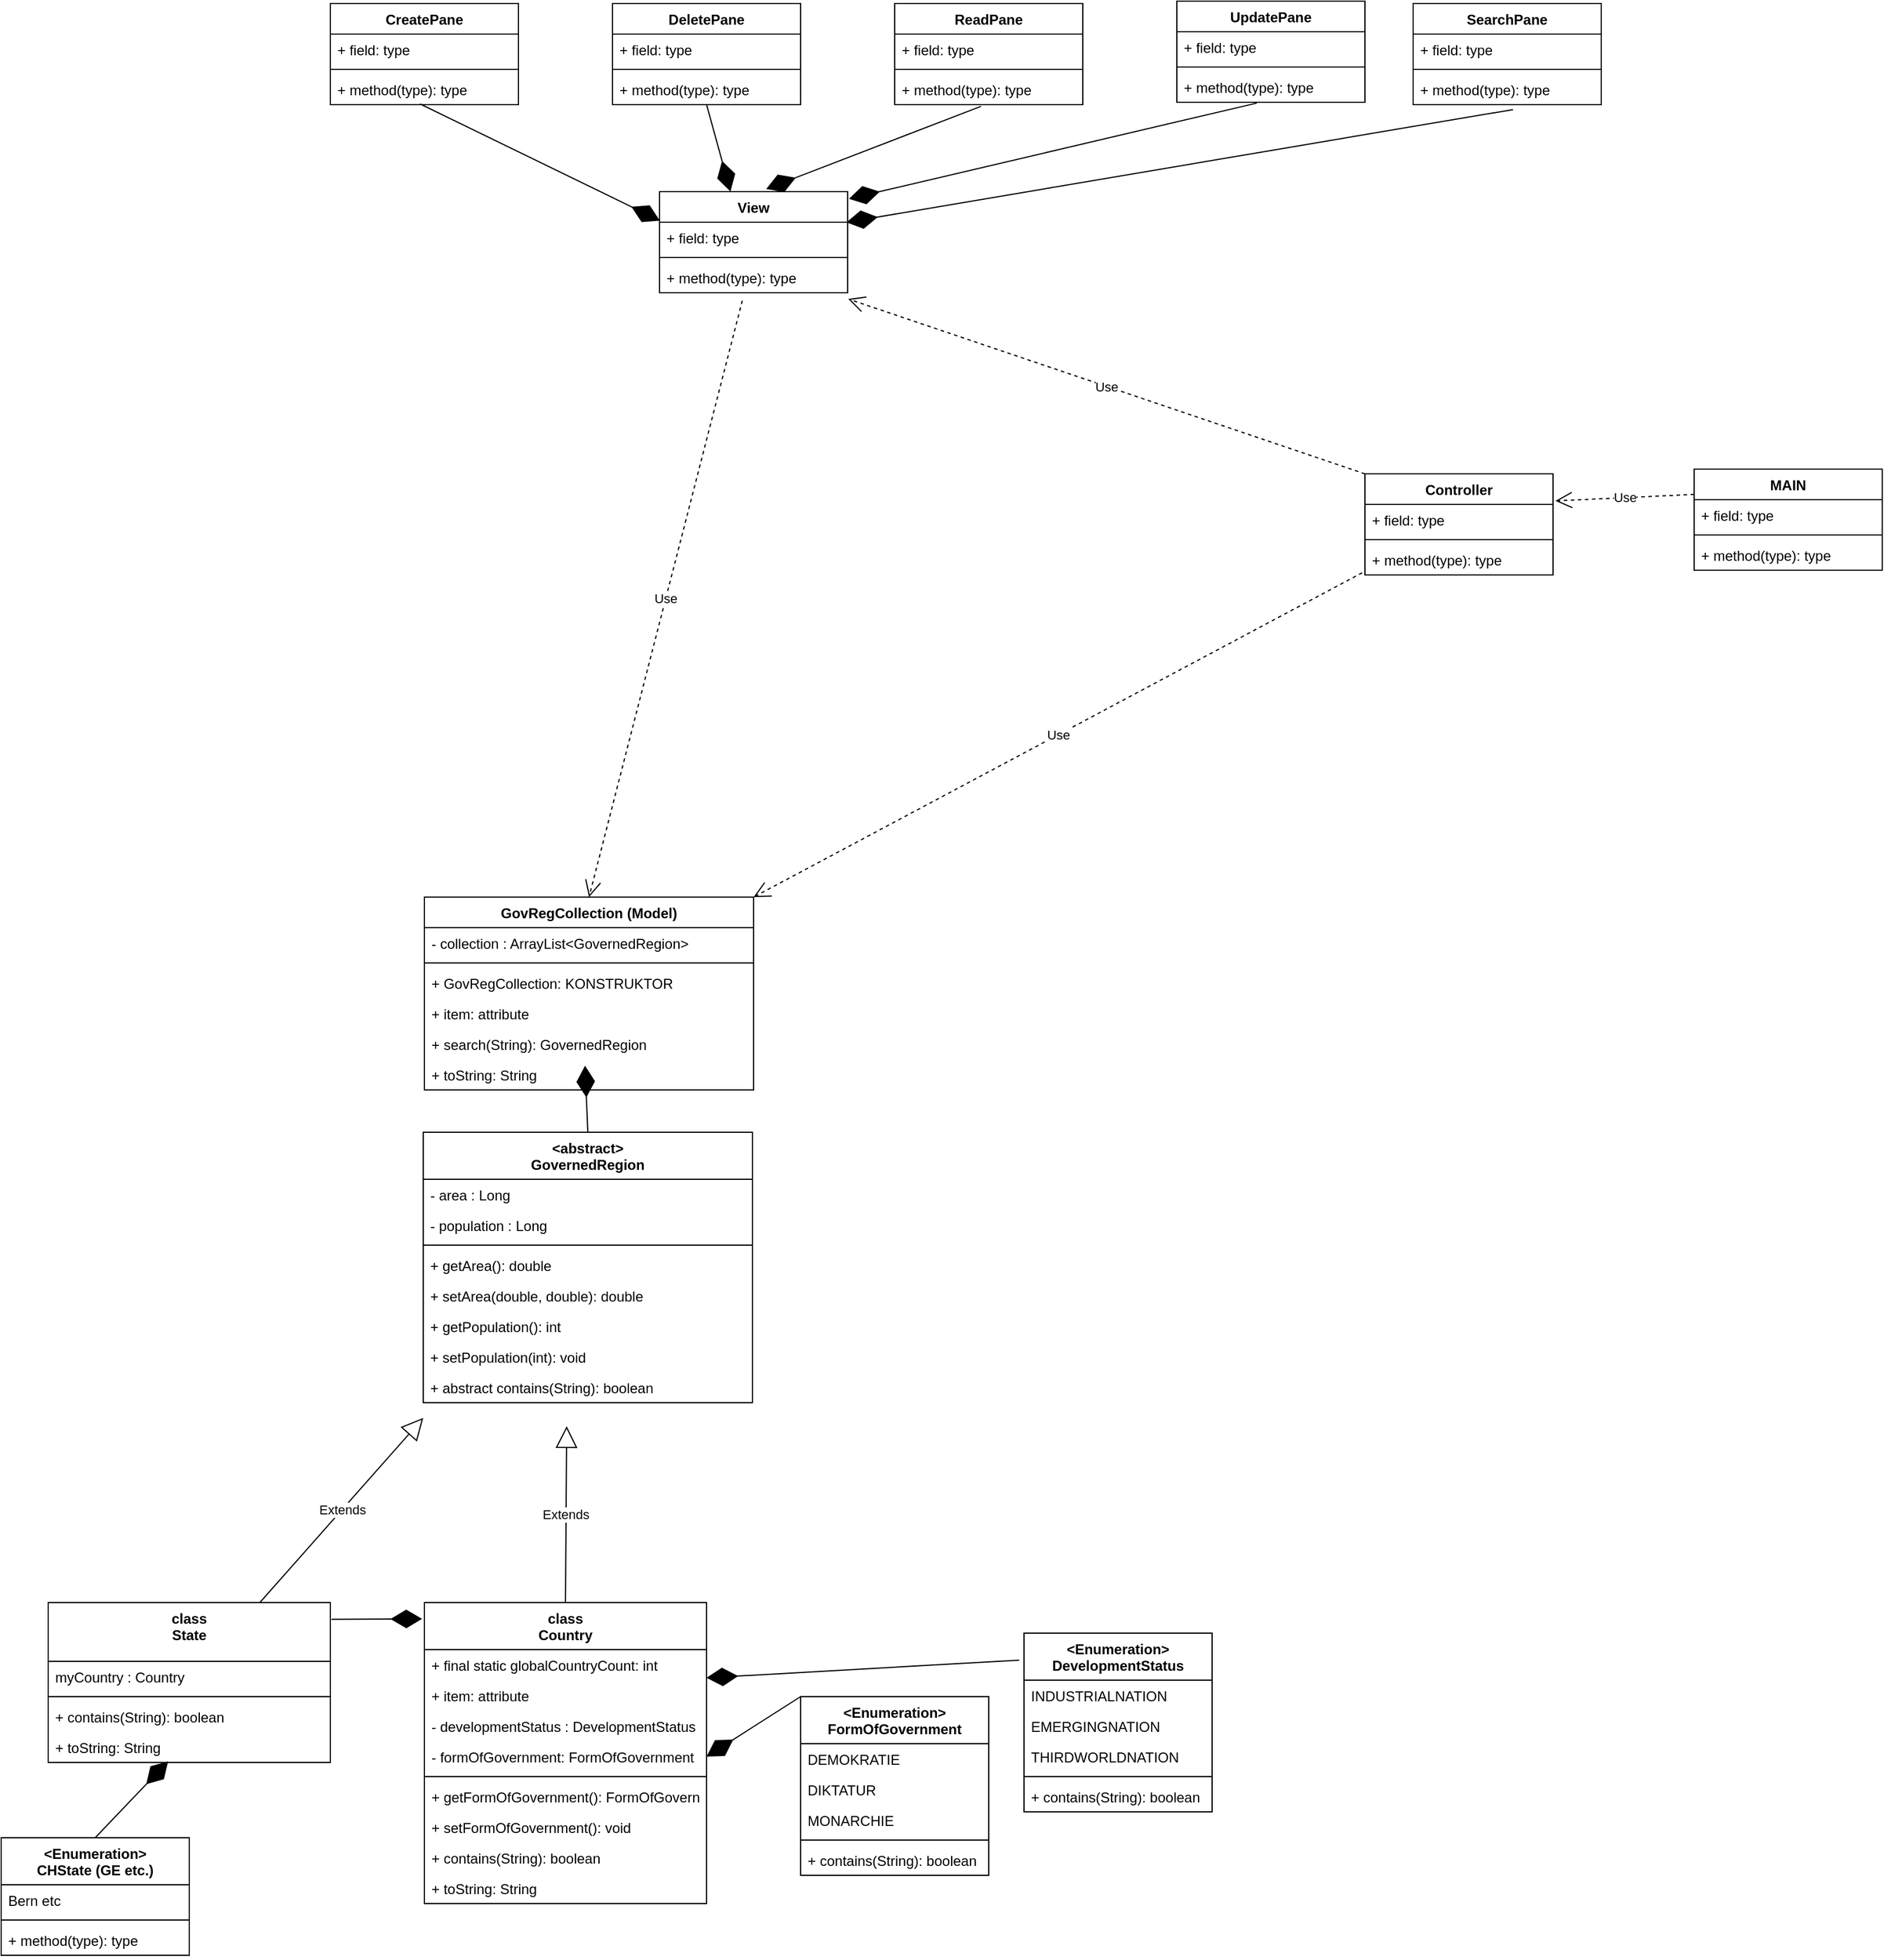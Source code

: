 <mxfile version="13.7.9" type="device" pages="2"><diagram id="H8OcEpr4eDoZcg1kyvLz" name="Page-1"><mxGraphModel dx="1551" dy="2320" grid="1" gridSize="10" guides="1" tooltips="1" connect="1" arrows="1" fold="1" page="1" pageScale="1" pageWidth="827" pageHeight="1169" math="0" shadow="0"><root><mxCell id="0"/><mxCell id="1" parent="0"/><mxCell id="SK5qnF1IGo1dJ5Q3ZzqB-13" value="" style="endArrow=diamondThin;endFill=1;endSize=24;html=1;exitX=0;exitY=0;exitDx=0;exitDy=0;entryX=1;entryY=0.5;entryDx=0;entryDy=0;" parent="1" source="SK5qnF1IGo1dJ5Q3ZzqB-9" target="SK5qnF1IGo1dJ5Q3ZzqB-22" edge="1"><mxGeometry width="160" relative="1" as="geometry"><mxPoint x="319" y="63" as="sourcePoint"/><mxPoint x="398" y="61" as="targetPoint"/></mxGeometry></mxCell><mxCell id="SK5qnF1IGo1dJ5Q3ZzqB-29" value="" style="endArrow=diamondThin;endFill=1;endSize=24;html=1;exitX=1.004;exitY=0.105;exitDx=0;exitDy=0;exitPerimeter=0;entryX=-0.008;entryY=0.054;entryDx=0;entryDy=0;entryPerimeter=0;" parent="1" source="SK5qnF1IGo1dJ5Q3ZzqB-30" target="SK5qnF1IGo1dJ5Q3ZzqB-24" edge="1"><mxGeometry width="160" relative="1" as="geometry"><mxPoint x="279" y="590" as="sourcePoint"/><mxPoint x="397" y="450" as="targetPoint"/></mxGeometry></mxCell><mxCell id="qWM3okM2QRYmUSOvXpsV-64" value="SearchPane" style="swimlane;fontStyle=1;align=center;verticalAlign=top;childLayout=stackLayout;horizontal=1;startSize=26;horizontalStack=0;resizeParent=1;resizeParentMax=0;resizeLast=0;collapsible=1;marginBottom=0;" parent="1" vertex="1"><mxGeometry x="1241" y="-920" width="160" height="86" as="geometry"/></mxCell><mxCell id="qWM3okM2QRYmUSOvXpsV-65" value="+ field: type" style="text;strokeColor=none;fillColor=none;align=left;verticalAlign=top;spacingLeft=4;spacingRight=4;overflow=hidden;rotatable=0;points=[[0,0.5],[1,0.5]];portConstraint=eastwest;" parent="qWM3okM2QRYmUSOvXpsV-64" vertex="1"><mxGeometry y="26" width="160" height="26" as="geometry"/></mxCell><mxCell id="qWM3okM2QRYmUSOvXpsV-66" value="" style="line;strokeWidth=1;fillColor=none;align=left;verticalAlign=middle;spacingTop=-1;spacingLeft=3;spacingRight=3;rotatable=0;labelPosition=right;points=[];portConstraint=eastwest;" parent="qWM3okM2QRYmUSOvXpsV-64" vertex="1"><mxGeometry y="52" width="160" height="8" as="geometry"/></mxCell><mxCell id="qWM3okM2QRYmUSOvXpsV-67" value="+ method(type): type" style="text;strokeColor=none;fillColor=none;align=left;verticalAlign=top;spacingLeft=4;spacingRight=4;overflow=hidden;rotatable=0;points=[[0,0.5],[1,0.5]];portConstraint=eastwest;" parent="qWM3okM2QRYmUSOvXpsV-64" vertex="1"><mxGeometry y="60" width="160" height="26" as="geometry"/></mxCell><mxCell id="qWM3okM2QRYmUSOvXpsV-7" value="" style="endArrow=diamondThin;endFill=1;endSize=24;html=1;exitX=-0.025;exitY=0.151;exitDx=0;exitDy=0;exitPerimeter=0;entryX=1;entryY=0.25;entryDx=0;entryDy=0;" parent="1" source="qWM3okM2QRYmUSOvXpsV-1" target="SK5qnF1IGo1dJ5Q3ZzqB-24" edge="1"><mxGeometry width="160" relative="1" as="geometry"><mxPoint x="330.6" y="69.76" as="sourcePoint"/><mxPoint x="408" y="71" as="targetPoint"/></mxGeometry></mxCell><mxCell id="qWM3okM2QRYmUSOvXpsV-14" value="GovRegCollection (Model)" style="swimlane;fontStyle=1;align=center;verticalAlign=top;childLayout=stackLayout;horizontal=1;startSize=26;horizontalStack=0;resizeParent=1;resizeParentMax=0;resizeLast=0;collapsible=1;marginBottom=0;" parent="1" vertex="1"><mxGeometry x="400" y="-160" width="280" height="164" as="geometry"/></mxCell><mxCell id="qWM3okM2QRYmUSOvXpsV-15" value="- collection : ArrayList&lt;GovernedRegion&gt;" style="text;strokeColor=none;fillColor=none;align=left;verticalAlign=top;spacingLeft=4;spacingRight=4;overflow=hidden;rotatable=0;points=[[0,0.5],[1,0.5]];portConstraint=eastwest;" parent="qWM3okM2QRYmUSOvXpsV-14" vertex="1"><mxGeometry y="26" width="280" height="26" as="geometry"/></mxCell><mxCell id="qWM3okM2QRYmUSOvXpsV-16" value="" style="line;strokeWidth=1;fillColor=none;align=left;verticalAlign=middle;spacingTop=-1;spacingLeft=3;spacingRight=3;rotatable=0;labelPosition=right;points=[];portConstraint=eastwest;" parent="qWM3okM2QRYmUSOvXpsV-14" vertex="1"><mxGeometry y="52" width="280" height="8" as="geometry"/></mxCell><mxCell id="kvh-QVBoy5xvpqhIQnEI-4" value="+ GovRegCollection: KONSTRUKTOR" style="text;strokeColor=none;fillColor=none;align=left;verticalAlign=top;spacingLeft=4;spacingRight=4;overflow=hidden;rotatable=0;points=[[0,0.5],[1,0.5]];portConstraint=eastwest;" vertex="1" parent="qWM3okM2QRYmUSOvXpsV-14"><mxGeometry y="60" width="280" height="26" as="geometry"/></mxCell><mxCell id="kvh-QVBoy5xvpqhIQnEI-3" value="+ item: attribute" style="text;strokeColor=none;fillColor=none;align=left;verticalAlign=top;spacingLeft=4;spacingRight=4;overflow=hidden;rotatable=0;points=[[0,0.5],[1,0.5]];portConstraint=eastwest;" vertex="1" parent="qWM3okM2QRYmUSOvXpsV-14"><mxGeometry y="86" width="280" height="26" as="geometry"/></mxCell><mxCell id="qWM3okM2QRYmUSOvXpsV-17" value="+ search(String): GovernedRegion" style="text;strokeColor=none;fillColor=none;align=left;verticalAlign=top;spacingLeft=4;spacingRight=4;overflow=hidden;rotatable=0;points=[[0,0.5],[1,0.5]];portConstraint=eastwest;" parent="qWM3okM2QRYmUSOvXpsV-14" vertex="1"><mxGeometry y="112" width="280" height="26" as="geometry"/></mxCell><mxCell id="kvh-QVBoy5xvpqhIQnEI-2" value="+ toString: String" style="text;strokeColor=none;fillColor=none;align=left;verticalAlign=top;spacingLeft=4;spacingRight=4;overflow=hidden;rotatable=0;points=[[0,0.5],[1,0.5]];portConstraint=eastwest;" vertex="1" parent="qWM3okM2QRYmUSOvXpsV-14"><mxGeometry y="138" width="280" height="26" as="geometry"/></mxCell><mxCell id="qWM3okM2QRYmUSOvXpsV-19" value="Controller" style="swimlane;fontStyle=1;align=center;verticalAlign=top;childLayout=stackLayout;horizontal=1;startSize=26;horizontalStack=0;resizeParent=1;resizeParentMax=0;resizeLast=0;collapsible=1;marginBottom=0;" parent="1" vertex="1"><mxGeometry x="1200" y="-520" width="160" height="86" as="geometry"/></mxCell><mxCell id="qWM3okM2QRYmUSOvXpsV-20" value="+ field: type" style="text;strokeColor=none;fillColor=none;align=left;verticalAlign=top;spacingLeft=4;spacingRight=4;overflow=hidden;rotatable=0;points=[[0,0.5],[1,0.5]];portConstraint=eastwest;" parent="qWM3okM2QRYmUSOvXpsV-19" vertex="1"><mxGeometry y="26" width="160" height="26" as="geometry"/></mxCell><mxCell id="qWM3okM2QRYmUSOvXpsV-21" value="" style="line;strokeWidth=1;fillColor=none;align=left;verticalAlign=middle;spacingTop=-1;spacingLeft=3;spacingRight=3;rotatable=0;labelPosition=right;points=[];portConstraint=eastwest;" parent="qWM3okM2QRYmUSOvXpsV-19" vertex="1"><mxGeometry y="52" width="160" height="8" as="geometry"/></mxCell><mxCell id="qWM3okM2QRYmUSOvXpsV-22" value="+ method(type): type" style="text;strokeColor=none;fillColor=none;align=left;verticalAlign=top;spacingLeft=4;spacingRight=4;overflow=hidden;rotatable=0;points=[[0,0.5],[1,0.5]];portConstraint=eastwest;" parent="qWM3okM2QRYmUSOvXpsV-19" vertex="1"><mxGeometry y="60" width="160" height="26" as="geometry"/></mxCell><mxCell id="qWM3okM2QRYmUSOvXpsV-23" value="View" style="swimlane;fontStyle=1;align=center;verticalAlign=top;childLayout=stackLayout;horizontal=1;startSize=26;horizontalStack=0;resizeParent=1;resizeParentMax=0;resizeLast=0;collapsible=1;marginBottom=0;" parent="1" vertex="1"><mxGeometry x="600" y="-760" width="160" height="86" as="geometry"/></mxCell><mxCell id="qWM3okM2QRYmUSOvXpsV-24" value="+ field: type" style="text;strokeColor=none;fillColor=none;align=left;verticalAlign=top;spacingLeft=4;spacingRight=4;overflow=hidden;rotatable=0;points=[[0,0.5],[1,0.5]];portConstraint=eastwest;" parent="qWM3okM2QRYmUSOvXpsV-23" vertex="1"><mxGeometry y="26" width="160" height="26" as="geometry"/></mxCell><mxCell id="qWM3okM2QRYmUSOvXpsV-25" value="" style="line;strokeWidth=1;fillColor=none;align=left;verticalAlign=middle;spacingTop=-1;spacingLeft=3;spacingRight=3;rotatable=0;labelPosition=right;points=[];portConstraint=eastwest;" parent="qWM3okM2QRYmUSOvXpsV-23" vertex="1"><mxGeometry y="52" width="160" height="8" as="geometry"/></mxCell><mxCell id="qWM3okM2QRYmUSOvXpsV-26" value="+ method(type): type" style="text;strokeColor=none;fillColor=none;align=left;verticalAlign=top;spacingLeft=4;spacingRight=4;overflow=hidden;rotatable=0;points=[[0,0.5],[1,0.5]];portConstraint=eastwest;" parent="qWM3okM2QRYmUSOvXpsV-23" vertex="1"><mxGeometry y="60" width="160" height="26" as="geometry"/></mxCell><mxCell id="qWM3okM2QRYmUSOvXpsV-27" value="CreatePane" style="swimlane;fontStyle=1;align=center;verticalAlign=top;childLayout=stackLayout;horizontal=1;startSize=26;horizontalStack=0;resizeParent=1;resizeParentMax=0;resizeLast=0;collapsible=1;marginBottom=0;" parent="1" vertex="1"><mxGeometry x="320" y="-920" width="160" height="86" as="geometry"/></mxCell><mxCell id="qWM3okM2QRYmUSOvXpsV-28" value="+ field: type" style="text;strokeColor=none;fillColor=none;align=left;verticalAlign=top;spacingLeft=4;spacingRight=4;overflow=hidden;rotatable=0;points=[[0,0.5],[1,0.5]];portConstraint=eastwest;" parent="qWM3okM2QRYmUSOvXpsV-27" vertex="1"><mxGeometry y="26" width="160" height="26" as="geometry"/></mxCell><mxCell id="qWM3okM2QRYmUSOvXpsV-29" value="" style="line;strokeWidth=1;fillColor=none;align=left;verticalAlign=middle;spacingTop=-1;spacingLeft=3;spacingRight=3;rotatable=0;labelPosition=right;points=[];portConstraint=eastwest;" parent="qWM3okM2QRYmUSOvXpsV-27" vertex="1"><mxGeometry y="52" width="160" height="8" as="geometry"/></mxCell><mxCell id="qWM3okM2QRYmUSOvXpsV-30" value="+ method(type): type" style="text;strokeColor=none;fillColor=none;align=left;verticalAlign=top;spacingLeft=4;spacingRight=4;overflow=hidden;rotatable=0;points=[[0,0.5],[1,0.5]];portConstraint=eastwest;" parent="qWM3okM2QRYmUSOvXpsV-27" vertex="1"><mxGeometry y="60" width="160" height="26" as="geometry"/></mxCell><mxCell id="qWM3okM2QRYmUSOvXpsV-31" value="DeletePane" style="swimlane;fontStyle=1;align=center;verticalAlign=top;childLayout=stackLayout;horizontal=1;startSize=26;horizontalStack=0;resizeParent=1;resizeParentMax=0;resizeLast=0;collapsible=1;marginBottom=0;" parent="1" vertex="1"><mxGeometry x="560" y="-920" width="160" height="86" as="geometry"/></mxCell><mxCell id="qWM3okM2QRYmUSOvXpsV-32" value="+ field: type" style="text;strokeColor=none;fillColor=none;align=left;verticalAlign=top;spacingLeft=4;spacingRight=4;overflow=hidden;rotatable=0;points=[[0,0.5],[1,0.5]];portConstraint=eastwest;" parent="qWM3okM2QRYmUSOvXpsV-31" vertex="1"><mxGeometry y="26" width="160" height="26" as="geometry"/></mxCell><mxCell id="qWM3okM2QRYmUSOvXpsV-33" value="" style="line;strokeWidth=1;fillColor=none;align=left;verticalAlign=middle;spacingTop=-1;spacingLeft=3;spacingRight=3;rotatable=0;labelPosition=right;points=[];portConstraint=eastwest;" parent="qWM3okM2QRYmUSOvXpsV-31" vertex="1"><mxGeometry y="52" width="160" height="8" as="geometry"/></mxCell><mxCell id="qWM3okM2QRYmUSOvXpsV-34" value="+ method(type): type" style="text;strokeColor=none;fillColor=none;align=left;verticalAlign=top;spacingLeft=4;spacingRight=4;overflow=hidden;rotatable=0;points=[[0,0.5],[1,0.5]];portConstraint=eastwest;" parent="qWM3okM2QRYmUSOvXpsV-31" vertex="1"><mxGeometry y="60" width="160" height="26" as="geometry"/></mxCell><mxCell id="qWM3okM2QRYmUSOvXpsV-35" value="ReadPane" style="swimlane;fontStyle=1;align=center;verticalAlign=top;childLayout=stackLayout;horizontal=1;startSize=26;horizontalStack=0;resizeParent=1;resizeParentMax=0;resizeLast=0;collapsible=1;marginBottom=0;" parent="1" vertex="1"><mxGeometry x="800" y="-920" width="160" height="86" as="geometry"/></mxCell><mxCell id="qWM3okM2QRYmUSOvXpsV-36" value="+ field: type" style="text;strokeColor=none;fillColor=none;align=left;verticalAlign=top;spacingLeft=4;spacingRight=4;overflow=hidden;rotatable=0;points=[[0,0.5],[1,0.5]];portConstraint=eastwest;" parent="qWM3okM2QRYmUSOvXpsV-35" vertex="1"><mxGeometry y="26" width="160" height="26" as="geometry"/></mxCell><mxCell id="qWM3okM2QRYmUSOvXpsV-37" value="" style="line;strokeWidth=1;fillColor=none;align=left;verticalAlign=middle;spacingTop=-1;spacingLeft=3;spacingRight=3;rotatable=0;labelPosition=right;points=[];portConstraint=eastwest;" parent="qWM3okM2QRYmUSOvXpsV-35" vertex="1"><mxGeometry y="52" width="160" height="8" as="geometry"/></mxCell><mxCell id="qWM3okM2QRYmUSOvXpsV-38" value="+ method(type): type" style="text;strokeColor=none;fillColor=none;align=left;verticalAlign=top;spacingLeft=4;spacingRight=4;overflow=hidden;rotatable=0;points=[[0,0.5],[1,0.5]];portConstraint=eastwest;" parent="qWM3okM2QRYmUSOvXpsV-35" vertex="1"><mxGeometry y="60" width="160" height="26" as="geometry"/></mxCell><mxCell id="qWM3okM2QRYmUSOvXpsV-43" value="UpdatePane" style="swimlane;fontStyle=1;align=center;verticalAlign=top;childLayout=stackLayout;horizontal=1;startSize=26;horizontalStack=0;resizeParent=1;resizeParentMax=0;resizeLast=0;collapsible=1;marginBottom=0;" parent="1" vertex="1"><mxGeometry x="1040" y="-922" width="160" height="86" as="geometry"/></mxCell><mxCell id="qWM3okM2QRYmUSOvXpsV-44" value="+ field: type" style="text;strokeColor=none;fillColor=none;align=left;verticalAlign=top;spacingLeft=4;spacingRight=4;overflow=hidden;rotatable=0;points=[[0,0.5],[1,0.5]];portConstraint=eastwest;" parent="qWM3okM2QRYmUSOvXpsV-43" vertex="1"><mxGeometry y="26" width="160" height="26" as="geometry"/></mxCell><mxCell id="qWM3okM2QRYmUSOvXpsV-45" value="" style="line;strokeWidth=1;fillColor=none;align=left;verticalAlign=middle;spacingTop=-1;spacingLeft=3;spacingRight=3;rotatable=0;labelPosition=right;points=[];portConstraint=eastwest;" parent="qWM3okM2QRYmUSOvXpsV-43" vertex="1"><mxGeometry y="52" width="160" height="8" as="geometry"/></mxCell><mxCell id="qWM3okM2QRYmUSOvXpsV-46" value="+ method(type): type" style="text;strokeColor=none;fillColor=none;align=left;verticalAlign=top;spacingLeft=4;spacingRight=4;overflow=hidden;rotatable=0;points=[[0,0.5],[1,0.5]];portConstraint=eastwest;" parent="qWM3okM2QRYmUSOvXpsV-43" vertex="1"><mxGeometry y="60" width="160" height="26" as="geometry"/></mxCell><mxCell id="qWM3okM2QRYmUSOvXpsV-51" value="Use" style="endArrow=open;endSize=12;dashed=1;html=1;entryX=1.003;entryY=1.203;entryDx=0;entryDy=0;entryPerimeter=0;exitX=0;exitY=0;exitDx=0;exitDy=0;" parent="1" source="qWM3okM2QRYmUSOvXpsV-19" target="qWM3okM2QRYmUSOvXpsV-26" edge="1"><mxGeometry width="160" relative="1" as="geometry"><mxPoint x="670" y="-530" as="sourcePoint"/><mxPoint x="830" y="-530" as="targetPoint"/></mxGeometry></mxCell><mxCell id="qWM3okM2QRYmUSOvXpsV-52" value="Use" style="endArrow=open;endSize=12;dashed=1;html=1;entryX=0.5;entryY=0;entryDx=0;entryDy=0;exitX=0.44;exitY=1.258;exitDx=0;exitDy=0;exitPerimeter=0;" parent="1" source="qWM3okM2QRYmUSOvXpsV-26" target="qWM3okM2QRYmUSOvXpsV-14" edge="1"><mxGeometry width="160" relative="1" as="geometry"><mxPoint x="670" y="-530" as="sourcePoint"/><mxPoint x="830" y="-530" as="targetPoint"/></mxGeometry></mxCell><mxCell id="qWM3okM2QRYmUSOvXpsV-54" value="Use" style="endArrow=open;endSize=12;dashed=1;html=1;entryX=1;entryY=0;entryDx=0;entryDy=0;exitX=-0.015;exitY=0.929;exitDx=0;exitDy=0;exitPerimeter=0;" parent="1" source="qWM3okM2QRYmUSOvXpsV-22" target="qWM3okM2QRYmUSOvXpsV-14" edge="1"><mxGeometry width="160" relative="1" as="geometry"><mxPoint x="1210" y="-510" as="sourcePoint"/><mxPoint x="770.48" y="-658.722" as="targetPoint"/></mxGeometry></mxCell><mxCell id="qWM3okM2QRYmUSOvXpsV-59" value="MAIN" style="swimlane;fontStyle=1;align=center;verticalAlign=top;childLayout=stackLayout;horizontal=1;startSize=26;horizontalStack=0;resizeParent=1;resizeParentMax=0;resizeLast=0;collapsible=1;marginBottom=0;" parent="1" vertex="1"><mxGeometry x="1480" y="-524" width="160" height="86" as="geometry"/></mxCell><mxCell id="qWM3okM2QRYmUSOvXpsV-60" value="+ field: type" style="text;strokeColor=none;fillColor=none;align=left;verticalAlign=top;spacingLeft=4;spacingRight=4;overflow=hidden;rotatable=0;points=[[0,0.5],[1,0.5]];portConstraint=eastwest;" parent="qWM3okM2QRYmUSOvXpsV-59" vertex="1"><mxGeometry y="26" width="160" height="26" as="geometry"/></mxCell><mxCell id="qWM3okM2QRYmUSOvXpsV-61" value="" style="line;strokeWidth=1;fillColor=none;align=left;verticalAlign=middle;spacingTop=-1;spacingLeft=3;spacingRight=3;rotatable=0;labelPosition=right;points=[];portConstraint=eastwest;" parent="qWM3okM2QRYmUSOvXpsV-59" vertex="1"><mxGeometry y="52" width="160" height="8" as="geometry"/></mxCell><mxCell id="qWM3okM2QRYmUSOvXpsV-62" value="+ method(type): type" style="text;strokeColor=none;fillColor=none;align=left;verticalAlign=top;spacingLeft=4;spacingRight=4;overflow=hidden;rotatable=0;points=[[0,0.5],[1,0.5]];portConstraint=eastwest;" parent="qWM3okM2QRYmUSOvXpsV-59" vertex="1"><mxGeometry y="60" width="160" height="26" as="geometry"/></mxCell><mxCell id="qWM3okM2QRYmUSOvXpsV-63" value="Use" style="endArrow=open;endSize=12;dashed=1;html=1;entryX=1.013;entryY=-0.115;entryDx=0;entryDy=0;exitX=0;exitY=0.25;exitDx=0;exitDy=0;entryPerimeter=0;" parent="1" source="qWM3okM2QRYmUSOvXpsV-59" target="qWM3okM2QRYmUSOvXpsV-20" edge="1"><mxGeometry width="160" relative="1" as="geometry"><mxPoint x="1207.6" y="-425.846" as="sourcePoint"/><mxPoint x="690" y="-150" as="targetPoint"/></mxGeometry></mxCell><mxCell id="qWM3okM2QRYmUSOvXpsV-69" value="" style="endArrow=diamondThin;endFill=1;endSize=24;html=1;exitX=0.477;exitY=0.976;exitDx=0;exitDy=0;exitPerimeter=0;entryX=0.002;entryY=-0.05;entryDx=0;entryDy=0;entryPerimeter=0;" parent="1" source="qWM3okM2QRYmUSOvXpsV-30" target="qWM3okM2QRYmUSOvXpsV-24" edge="1"><mxGeometry width="160" relative="1" as="geometry"><mxPoint x="926.0" y="-788.918" as="sourcePoint"/><mxPoint x="850" y="-790.002" as="targetPoint"/></mxGeometry></mxCell><mxCell id="qWM3okM2QRYmUSOvXpsV-70" value="" style="endArrow=diamondThin;endFill=1;endSize=24;html=1;exitX=0.5;exitY=1;exitDx=0;exitDy=0;entryX=0.377;entryY=-0.002;entryDx=0;entryDy=0;entryPerimeter=0;" parent="1" source="qWM3okM2QRYmUSOvXpsV-31" target="qWM3okM2QRYmUSOvXpsV-23" edge="1"><mxGeometry width="160" relative="1" as="geometry"><mxPoint x="936.0" y="-778.918" as="sourcePoint"/><mxPoint x="860" y="-780.002" as="targetPoint"/></mxGeometry></mxCell><mxCell id="qWM3okM2QRYmUSOvXpsV-71" value="" style="endArrow=diamondThin;endFill=1;endSize=24;html=1;exitX=0.459;exitY=1.056;exitDx=0;exitDy=0;exitPerimeter=0;entryX=0.567;entryY=-0.026;entryDx=0;entryDy=0;entryPerimeter=0;" parent="1" source="qWM3okM2QRYmUSOvXpsV-38" target="qWM3okM2QRYmUSOvXpsV-23" edge="1"><mxGeometry width="160" relative="1" as="geometry"><mxPoint x="946.0" y="-768.918" as="sourcePoint"/><mxPoint x="870" y="-770.002" as="targetPoint"/></mxGeometry></mxCell><mxCell id="qWM3okM2QRYmUSOvXpsV-72" value="" style="endArrow=diamondThin;endFill=1;endSize=24;html=1;exitX=0.425;exitY=1.027;exitDx=0;exitDy=0;exitPerimeter=0;entryX=1.007;entryY=0.071;entryDx=0;entryDy=0;entryPerimeter=0;" parent="1" source="qWM3okM2QRYmUSOvXpsV-46" target="qWM3okM2QRYmUSOvXpsV-23" edge="1"><mxGeometry width="160" relative="1" as="geometry"><mxPoint x="956.0" y="-758.918" as="sourcePoint"/><mxPoint x="880" y="-760.002" as="targetPoint"/></mxGeometry></mxCell><mxCell id="qWM3okM2QRYmUSOvXpsV-73" value="" style="endArrow=diamondThin;endFill=1;endSize=24;html=1;exitX=0.531;exitY=1.162;exitDx=0;exitDy=0;exitPerimeter=0;entryX=0.994;entryY=0.003;entryDx=0;entryDy=0;entryPerimeter=0;" parent="1" source="qWM3okM2QRYmUSOvXpsV-67" target="qWM3okM2QRYmUSOvXpsV-24" edge="1"><mxGeometry width="160" relative="1" as="geometry"><mxPoint x="966.0" y="-748.918" as="sourcePoint"/><mxPoint x="890" y="-750.002" as="targetPoint"/></mxGeometry></mxCell><mxCell id="SK5qnF1IGo1dJ5Q3ZzqB-17" value="&lt;abstract&gt;&#10;GovernedRegion" style="swimlane;fontStyle=1;align=center;verticalAlign=top;childLayout=stackLayout;horizontal=1;startSize=40;horizontalStack=0;resizeParent=1;resizeParentMax=0;resizeLast=0;collapsible=1;marginBottom=0;" parent="1" vertex="1"><mxGeometry x="399" y="40" width="280" height="230" as="geometry"/></mxCell><mxCell id="SK5qnF1IGo1dJ5Q3ZzqB-18" value="- area : Long" style="text;strokeColor=none;fillColor=none;align=left;verticalAlign=top;spacingLeft=4;spacingRight=4;overflow=hidden;rotatable=0;points=[[0,0.5],[1,0.5]];portConstraint=eastwest;" parent="SK5qnF1IGo1dJ5Q3ZzqB-17" vertex="1"><mxGeometry y="40" width="280" height="26" as="geometry"/></mxCell><mxCell id="SK5qnF1IGo1dJ5Q3ZzqB-21" value="- population : Long" style="text;strokeColor=none;fillColor=none;align=left;verticalAlign=top;spacingLeft=4;spacingRight=4;overflow=hidden;rotatable=0;points=[[0,0.5],[1,0.5]];portConstraint=eastwest;" parent="SK5qnF1IGo1dJ5Q3ZzqB-17" vertex="1"><mxGeometry y="66" width="280" height="26" as="geometry"/></mxCell><mxCell id="SK5qnF1IGo1dJ5Q3ZzqB-19" value="" style="line;strokeWidth=1;fillColor=none;align=left;verticalAlign=middle;spacingTop=-1;spacingLeft=3;spacingRight=3;rotatable=0;labelPosition=right;points=[];portConstraint=eastwest;" parent="SK5qnF1IGo1dJ5Q3ZzqB-17" vertex="1"><mxGeometry y="92" width="280" height="8" as="geometry"/></mxCell><mxCell id="SK5qnF1IGo1dJ5Q3ZzqB-20" value="+ getArea(): double" style="text;strokeColor=none;fillColor=none;align=left;verticalAlign=top;spacingLeft=4;spacingRight=4;overflow=hidden;rotatable=0;points=[[0,0.5],[1,0.5]];portConstraint=eastwest;" parent="SK5qnF1IGo1dJ5Q3ZzqB-17" vertex="1"><mxGeometry y="100" width="280" height="26" as="geometry"/></mxCell><mxCell id="SK5qnF1IGo1dJ5Q3ZzqB-37" value="+ setArea(double, double): double" style="text;strokeColor=none;fillColor=none;align=left;verticalAlign=top;spacingLeft=4;spacingRight=4;overflow=hidden;rotatable=0;points=[[0,0.5],[1,0.5]];portConstraint=eastwest;" parent="SK5qnF1IGo1dJ5Q3ZzqB-17" vertex="1"><mxGeometry y="126" width="280" height="26" as="geometry"/></mxCell><mxCell id="SK5qnF1IGo1dJ5Q3ZzqB-35" value="+ getPopulation(): int" style="text;strokeColor=none;fillColor=none;align=left;verticalAlign=top;spacingLeft=4;spacingRight=4;overflow=hidden;rotatable=0;points=[[0,0.5],[1,0.5]];portConstraint=eastwest;" parent="SK5qnF1IGo1dJ5Q3ZzqB-17" vertex="1"><mxGeometry y="152" width="280" height="26" as="geometry"/></mxCell><mxCell id="SK5qnF1IGo1dJ5Q3ZzqB-38" value="+ setPopulation(int): void" style="text;strokeColor=none;fillColor=none;align=left;verticalAlign=top;spacingLeft=4;spacingRight=4;overflow=hidden;rotatable=0;points=[[0,0.5],[1,0.5]];portConstraint=eastwest;" parent="SK5qnF1IGo1dJ5Q3ZzqB-17" vertex="1"><mxGeometry y="178" width="280" height="26" as="geometry"/></mxCell><mxCell id="GYtPB2DpcPlWhXjri6Zu-8" value="+ abstract contains(String): boolean" style="text;strokeColor=none;fillColor=none;align=left;verticalAlign=top;spacingLeft=4;spacingRight=4;overflow=hidden;rotatable=0;points=[[0,0.5],[1,0.5]];portConstraint=eastwest;" parent="SK5qnF1IGo1dJ5Q3ZzqB-17" vertex="1"><mxGeometry y="204" width="280" height="26" as="geometry"/></mxCell><mxCell id="x-mevXTUWLSebY_53SXq-1" value="Extends" style="endArrow=block;endSize=16;endFill=0;html=1;exitX=0.75;exitY=0;exitDx=0;exitDy=0;entryX=0;entryY=0.5;entryDx=0;entryDy=0;" parent="1" source="SK5qnF1IGo1dJ5Q3ZzqB-30" edge="1"><mxGeometry width="160" relative="1" as="geometry"><mxPoint x="529" y="450" as="sourcePoint"/><mxPoint x="399" y="283" as="targetPoint"/></mxGeometry></mxCell><mxCell id="SK5qnF1IGo1dJ5Q3ZzqB-28" value="Extends" style="endArrow=block;endSize=16;endFill=0;html=1;exitX=0.5;exitY=0;exitDx=0;exitDy=0;" parent="1" source="SK5qnF1IGo1dJ5Q3ZzqB-24" edge="1"><mxGeometry width="160" relative="1" as="geometry"><mxPoint x="269" y="130" as="sourcePoint"/><mxPoint x="521" y="290" as="targetPoint"/></mxGeometry></mxCell><mxCell id="2hT5pjY3FuDbLZYfjSRz-1" value="" style="endArrow=diamondThin;endFill=1;endSize=24;html=1;exitX=0.5;exitY=0;exitDx=0;exitDy=0;entryX=0.488;entryY=1.209;entryDx=0;entryDy=0;entryPerimeter=0;" parent="1" source="SK5qnF1IGo1dJ5Q3ZzqB-17" target="qWM3okM2QRYmUSOvXpsV-17" edge="1"><mxGeometry width="160" relative="1" as="geometry"><mxPoint x="726" y="392.952" as="sourcePoint"/><mxPoint x="649" y="494.5" as="targetPoint"/></mxGeometry></mxCell><mxCell id="SK5qnF1IGo1dJ5Q3ZzqB-9" value="&lt;Enumeration&gt;&#10;FormOfGovernment&#10;" style="swimlane;fontStyle=1;align=center;verticalAlign=top;childLayout=stackLayout;horizontal=1;startSize=40;horizontalStack=0;resizeParent=1;resizeParentMax=0;resizeLast=0;collapsible=1;marginBottom=0;" parent="1" vertex="1"><mxGeometry x="720" y="520" width="160" height="152" as="geometry"/></mxCell><mxCell id="SK5qnF1IGo1dJ5Q3ZzqB-10" value="DEMOKRATIE" style="text;strokeColor=none;fillColor=none;align=left;verticalAlign=top;spacingLeft=4;spacingRight=4;overflow=hidden;rotatable=0;points=[[0,0.5],[1,0.5]];portConstraint=eastwest;" parent="SK5qnF1IGo1dJ5Q3ZzqB-9" vertex="1"><mxGeometry y="40" width="160" height="26" as="geometry"/></mxCell><mxCell id="SK5qnF1IGo1dJ5Q3ZzqB-14" value="DIKTATUR" style="text;strokeColor=none;fillColor=none;align=left;verticalAlign=top;spacingLeft=4;spacingRight=4;overflow=hidden;rotatable=0;points=[[0,0.5],[1,0.5]];portConstraint=eastwest;" parent="SK5qnF1IGo1dJ5Q3ZzqB-9" vertex="1"><mxGeometry y="66" width="160" height="26" as="geometry"/></mxCell><mxCell id="SK5qnF1IGo1dJ5Q3ZzqB-15" value="MONARCHIE" style="text;strokeColor=none;fillColor=none;align=left;verticalAlign=top;spacingLeft=4;spacingRight=4;overflow=hidden;rotatable=0;points=[[0,0.5],[1,0.5]];portConstraint=eastwest;" parent="SK5qnF1IGo1dJ5Q3ZzqB-9" vertex="1"><mxGeometry y="92" width="160" height="26" as="geometry"/></mxCell><mxCell id="SK5qnF1IGo1dJ5Q3ZzqB-11" value="" style="line;strokeWidth=1;fillColor=none;align=left;verticalAlign=middle;spacingTop=-1;spacingLeft=3;spacingRight=3;rotatable=0;labelPosition=right;points=[];portConstraint=eastwest;" parent="SK5qnF1IGo1dJ5Q3ZzqB-9" vertex="1"><mxGeometry y="118" width="160" height="8" as="geometry"/></mxCell><mxCell id="SK5qnF1IGo1dJ5Q3ZzqB-12" value="+ contains(String): boolean" style="text;strokeColor=none;fillColor=none;align=left;verticalAlign=top;spacingLeft=4;spacingRight=4;overflow=hidden;rotatable=0;points=[[0,0.5],[1,0.5]];portConstraint=eastwest;" parent="SK5qnF1IGo1dJ5Q3ZzqB-9" vertex="1"><mxGeometry y="126" width="160" height="26" as="geometry"/></mxCell><mxCell id="oGAA-581ND0ToQZ7tnBY-7" value="" style="endArrow=diamondThin;endFill=1;endSize=24;html=1;entryX=0.425;entryY=0.962;entryDx=0;entryDy=0;entryPerimeter=0;exitX=0.5;exitY=0;exitDx=0;exitDy=0;" parent="1" source="oGAA-581ND0ToQZ7tnBY-1" target="GYtPB2DpcPlWhXjri6Zu-6" edge="1"><mxGeometry width="160" relative="1" as="geometry"><mxPoint x="730" y="530" as="sourcePoint"/><mxPoint x="649" y="529" as="targetPoint"/><Array as="points"/></mxGeometry></mxCell><mxCell id="oGAA-581ND0ToQZ7tnBY-1" value="&lt;Enumeration&gt;&#10;CHState (GE etc.)&#10;" style="swimlane;fontStyle=1;align=center;verticalAlign=top;childLayout=stackLayout;horizontal=1;startSize=40;horizontalStack=0;resizeParent=1;resizeParentMax=0;resizeLast=0;collapsible=1;marginBottom=0;" parent="1" vertex="1"><mxGeometry x="40" y="640" width="160" height="100" as="geometry"/></mxCell><mxCell id="oGAA-581ND0ToQZ7tnBY-3" value="Bern etc" style="text;strokeColor=none;fillColor=none;align=left;verticalAlign=top;spacingLeft=4;spacingRight=4;overflow=hidden;rotatable=0;points=[[0,0.5],[1,0.5]];portConstraint=eastwest;" parent="oGAA-581ND0ToQZ7tnBY-1" vertex="1"><mxGeometry y="40" width="160" height="26" as="geometry"/></mxCell><mxCell id="oGAA-581ND0ToQZ7tnBY-5" value="" style="line;strokeWidth=1;fillColor=none;align=left;verticalAlign=middle;spacingTop=-1;spacingLeft=3;spacingRight=3;rotatable=0;labelPosition=right;points=[];portConstraint=eastwest;" parent="oGAA-581ND0ToQZ7tnBY-1" vertex="1"><mxGeometry y="66" width="160" height="8" as="geometry"/></mxCell><mxCell id="oGAA-581ND0ToQZ7tnBY-6" value="+ method(type): type" style="text;strokeColor=none;fillColor=none;align=left;verticalAlign=top;spacingLeft=4;spacingRight=4;overflow=hidden;rotatable=0;points=[[0,0.5],[1,0.5]];portConstraint=eastwest;" parent="oGAA-581ND0ToQZ7tnBY-1" vertex="1"><mxGeometry y="74" width="160" height="26" as="geometry"/></mxCell><mxCell id="SK5qnF1IGo1dJ5Q3ZzqB-30" value="class&#10;State" style="swimlane;fontStyle=1;align=center;verticalAlign=top;childLayout=stackLayout;horizontal=1;startSize=50;horizontalStack=0;resizeParent=1;resizeParentMax=0;resizeLast=0;collapsible=1;marginBottom=0;" parent="1" vertex="1"><mxGeometry x="80" y="440" width="240" height="136" as="geometry"/></mxCell><mxCell id="DMxHNco3kfi-1n_T6n-9-22" value="myCountry : Country" style="text;strokeColor=none;fillColor=none;align=left;verticalAlign=top;spacingLeft=4;spacingRight=4;overflow=hidden;rotatable=0;points=[[0,0.5],[1,0.5]];portConstraint=eastwest;" parent="SK5qnF1IGo1dJ5Q3ZzqB-30" vertex="1"><mxGeometry y="50" width="240" height="26" as="geometry"/></mxCell><mxCell id="SK5qnF1IGo1dJ5Q3ZzqB-32" value="" style="line;strokeWidth=1;fillColor=none;align=left;verticalAlign=middle;spacingTop=-1;spacingLeft=3;spacingRight=3;rotatable=0;labelPosition=right;points=[];portConstraint=eastwest;" parent="SK5qnF1IGo1dJ5Q3ZzqB-30" vertex="1"><mxGeometry y="76" width="240" height="8" as="geometry"/></mxCell><mxCell id="SK5qnF1IGo1dJ5Q3ZzqB-33" value="+ contains(String): boolean" style="text;strokeColor=none;fillColor=none;align=left;verticalAlign=top;spacingLeft=4;spacingRight=4;overflow=hidden;rotatable=0;points=[[0,0.5],[1,0.5]];portConstraint=eastwest;" parent="SK5qnF1IGo1dJ5Q3ZzqB-30" vertex="1"><mxGeometry y="84" width="240" height="26" as="geometry"/></mxCell><mxCell id="GYtPB2DpcPlWhXjri6Zu-6" value="+ toString: String" style="text;strokeColor=none;fillColor=none;align=left;verticalAlign=top;spacingLeft=4;spacingRight=4;overflow=hidden;rotatable=0;points=[[0,0.5],[1,0.5]];portConstraint=eastwest;" parent="SK5qnF1IGo1dJ5Q3ZzqB-30" vertex="1"><mxGeometry y="110" width="240" height="26" as="geometry"/></mxCell><mxCell id="qWM3okM2QRYmUSOvXpsV-1" value="&lt;Enumeration&gt;&#10;DevelopmentStatus&#10;" style="swimlane;fontStyle=1;align=center;verticalAlign=top;childLayout=stackLayout;horizontal=1;startSize=40;horizontalStack=0;resizeParent=1;resizeParentMax=0;resizeLast=0;collapsible=1;marginBottom=0;" parent="1" vertex="1"><mxGeometry x="910" y="466" width="160" height="152" as="geometry"/></mxCell><mxCell id="qWM3okM2QRYmUSOvXpsV-2" value="INDUSTRIALNATION" style="text;strokeColor=none;fillColor=none;align=left;verticalAlign=top;spacingLeft=4;spacingRight=4;overflow=hidden;rotatable=0;points=[[0,0.5],[1,0.5]];portConstraint=eastwest;" parent="qWM3okM2QRYmUSOvXpsV-1" vertex="1"><mxGeometry y="40" width="160" height="26" as="geometry"/></mxCell><mxCell id="qWM3okM2QRYmUSOvXpsV-3" value="EMERGINGNATION" style="text;strokeColor=none;fillColor=none;align=left;verticalAlign=top;spacingLeft=4;spacingRight=4;overflow=hidden;rotatable=0;points=[[0,0.5],[1,0.5]];portConstraint=eastwest;" parent="qWM3okM2QRYmUSOvXpsV-1" vertex="1"><mxGeometry y="66" width="160" height="26" as="geometry"/></mxCell><mxCell id="qWM3okM2QRYmUSOvXpsV-4" value="THIRDWORLDNATION" style="text;strokeColor=none;fillColor=none;align=left;verticalAlign=top;spacingLeft=4;spacingRight=4;overflow=hidden;rotatable=0;points=[[0,0.5],[1,0.5]];portConstraint=eastwest;" parent="qWM3okM2QRYmUSOvXpsV-1" vertex="1"><mxGeometry y="92" width="160" height="26" as="geometry"/></mxCell><mxCell id="qWM3okM2QRYmUSOvXpsV-5" value="" style="line;strokeWidth=1;fillColor=none;align=left;verticalAlign=middle;spacingTop=-1;spacingLeft=3;spacingRight=3;rotatable=0;labelPosition=right;points=[];portConstraint=eastwest;" parent="qWM3okM2QRYmUSOvXpsV-1" vertex="1"><mxGeometry y="118" width="160" height="8" as="geometry"/></mxCell><mxCell id="qWM3okM2QRYmUSOvXpsV-6" value="+ contains(String): boolean" style="text;strokeColor=none;fillColor=none;align=left;verticalAlign=top;spacingLeft=4;spacingRight=4;overflow=hidden;rotatable=0;points=[[0,0.5],[1,0.5]];portConstraint=eastwest;" parent="qWM3okM2QRYmUSOvXpsV-1" vertex="1"><mxGeometry y="126" width="160" height="26" as="geometry"/></mxCell><mxCell id="SK5qnF1IGo1dJ5Q3ZzqB-24" value="class&#10;Country" style="swimlane;fontStyle=1;align=center;verticalAlign=top;childLayout=stackLayout;horizontal=1;startSize=40;horizontalStack=0;resizeParent=1;resizeParentMax=0;resizeLast=0;collapsible=1;marginBottom=0;" parent="1" vertex="1"><mxGeometry x="400" y="440" width="240" height="256" as="geometry"/></mxCell><mxCell id="K93EVBAsS2ZhQurTrRQX-1" value="+ final static globalCountryCount: int" style="text;strokeColor=none;fillColor=none;align=left;verticalAlign=top;spacingLeft=4;spacingRight=4;overflow=hidden;rotatable=0;points=[[0,0.5],[1,0.5]];portConstraint=eastwest;" parent="SK5qnF1IGo1dJ5Q3ZzqB-24" vertex="1"><mxGeometry y="40" width="240" height="26" as="geometry"/></mxCell><mxCell id="kvh-QVBoy5xvpqhIQnEI-1" value="+ item: attribute" style="text;strokeColor=none;fillColor=none;align=left;verticalAlign=top;spacingLeft=4;spacingRight=4;overflow=hidden;rotatable=0;points=[[0,0.5],[1,0.5]];portConstraint=eastwest;" vertex="1" parent="SK5qnF1IGo1dJ5Q3ZzqB-24"><mxGeometry y="66" width="240" height="26" as="geometry"/></mxCell><mxCell id="SK5qnF1IGo1dJ5Q3ZzqB-23" value="- developmentStatus : DevelopmentStatus&#10;" style="text;strokeColor=none;fillColor=none;align=left;verticalAlign=top;spacingLeft=4;spacingRight=4;overflow=hidden;rotatable=0;points=[[0,0.5],[1,0.5]];portConstraint=eastwest;" parent="SK5qnF1IGo1dJ5Q3ZzqB-24" vertex="1"><mxGeometry y="92" width="240" height="26" as="geometry"/></mxCell><mxCell id="SK5qnF1IGo1dJ5Q3ZzqB-22" value="- formOfGovernment: FormOfGovernment&#10;" style="text;strokeColor=none;fillColor=none;align=left;verticalAlign=top;spacingLeft=4;spacingRight=4;overflow=hidden;rotatable=0;points=[[0,0.5],[1,0.5]];portConstraint=eastwest;" parent="SK5qnF1IGo1dJ5Q3ZzqB-24" vertex="1"><mxGeometry y="118" width="240" height="26" as="geometry"/></mxCell><mxCell id="SK5qnF1IGo1dJ5Q3ZzqB-26" value="" style="line;strokeWidth=1;fillColor=none;align=left;verticalAlign=middle;spacingTop=-1;spacingLeft=3;spacingRight=3;rotatable=0;labelPosition=right;points=[];portConstraint=eastwest;" parent="SK5qnF1IGo1dJ5Q3ZzqB-24" vertex="1"><mxGeometry y="144" width="240" height="8" as="geometry"/></mxCell><mxCell id="SK5qnF1IGo1dJ5Q3ZzqB-34" value="+ getFormOfGovernment(): FormOfGovernment" style="text;strokeColor=none;fillColor=none;align=left;verticalAlign=top;spacingLeft=4;spacingRight=4;overflow=hidden;rotatable=0;points=[[0,0.5],[1,0.5]];portConstraint=eastwest;" parent="SK5qnF1IGo1dJ5Q3ZzqB-24" vertex="1"><mxGeometry y="152" width="240" height="26" as="geometry"/></mxCell><mxCell id="SK5qnF1IGo1dJ5Q3ZzqB-39" value="+ setFormOfGovernment(): void" style="text;strokeColor=none;fillColor=none;align=left;verticalAlign=top;spacingLeft=4;spacingRight=4;overflow=hidden;rotatable=0;points=[[0,0.5],[1,0.5]];portConstraint=eastwest;" parent="SK5qnF1IGo1dJ5Q3ZzqB-24" vertex="1"><mxGeometry y="178" width="240" height="26" as="geometry"/></mxCell><mxCell id="SK5qnF1IGo1dJ5Q3ZzqB-27" value="+ contains(String): boolean" style="text;strokeColor=none;fillColor=none;align=left;verticalAlign=top;spacingLeft=4;spacingRight=4;overflow=hidden;rotatable=0;points=[[0,0.5],[1,0.5]];portConstraint=eastwest;" parent="SK5qnF1IGo1dJ5Q3ZzqB-24" vertex="1"><mxGeometry y="204" width="240" height="26" as="geometry"/></mxCell><mxCell id="GYtPB2DpcPlWhXjri6Zu-10" value="+ toString: String" style="text;strokeColor=none;fillColor=none;align=left;verticalAlign=top;spacingLeft=4;spacingRight=4;overflow=hidden;rotatable=0;points=[[0,0.5],[1,0.5]];portConstraint=eastwest;" parent="SK5qnF1IGo1dJ5Q3ZzqB-24" vertex="1"><mxGeometry y="230" width="240" height="26" as="geometry"/></mxCell></root></mxGraphModel></diagram><diagram id="0zKlmAdU6V4pm4Y4_CC0" name="Search"><mxGraphModel dx="1086" dy="806" grid="1" gridSize="10" guides="1" tooltips="1" connect="1" arrows="1" fold="1" page="1" pageScale="1" pageWidth="827" pageHeight="1169" math="0" shadow="0"><root><mxCell id="z2cuJ2OzOCGrs9QNrmgA-0"/><mxCell id="z2cuJ2OzOCGrs9QNrmgA-1" parent="z2cuJ2OzOCGrs9QNrmgA-0"/></root></mxGraphModel></diagram></mxfile>